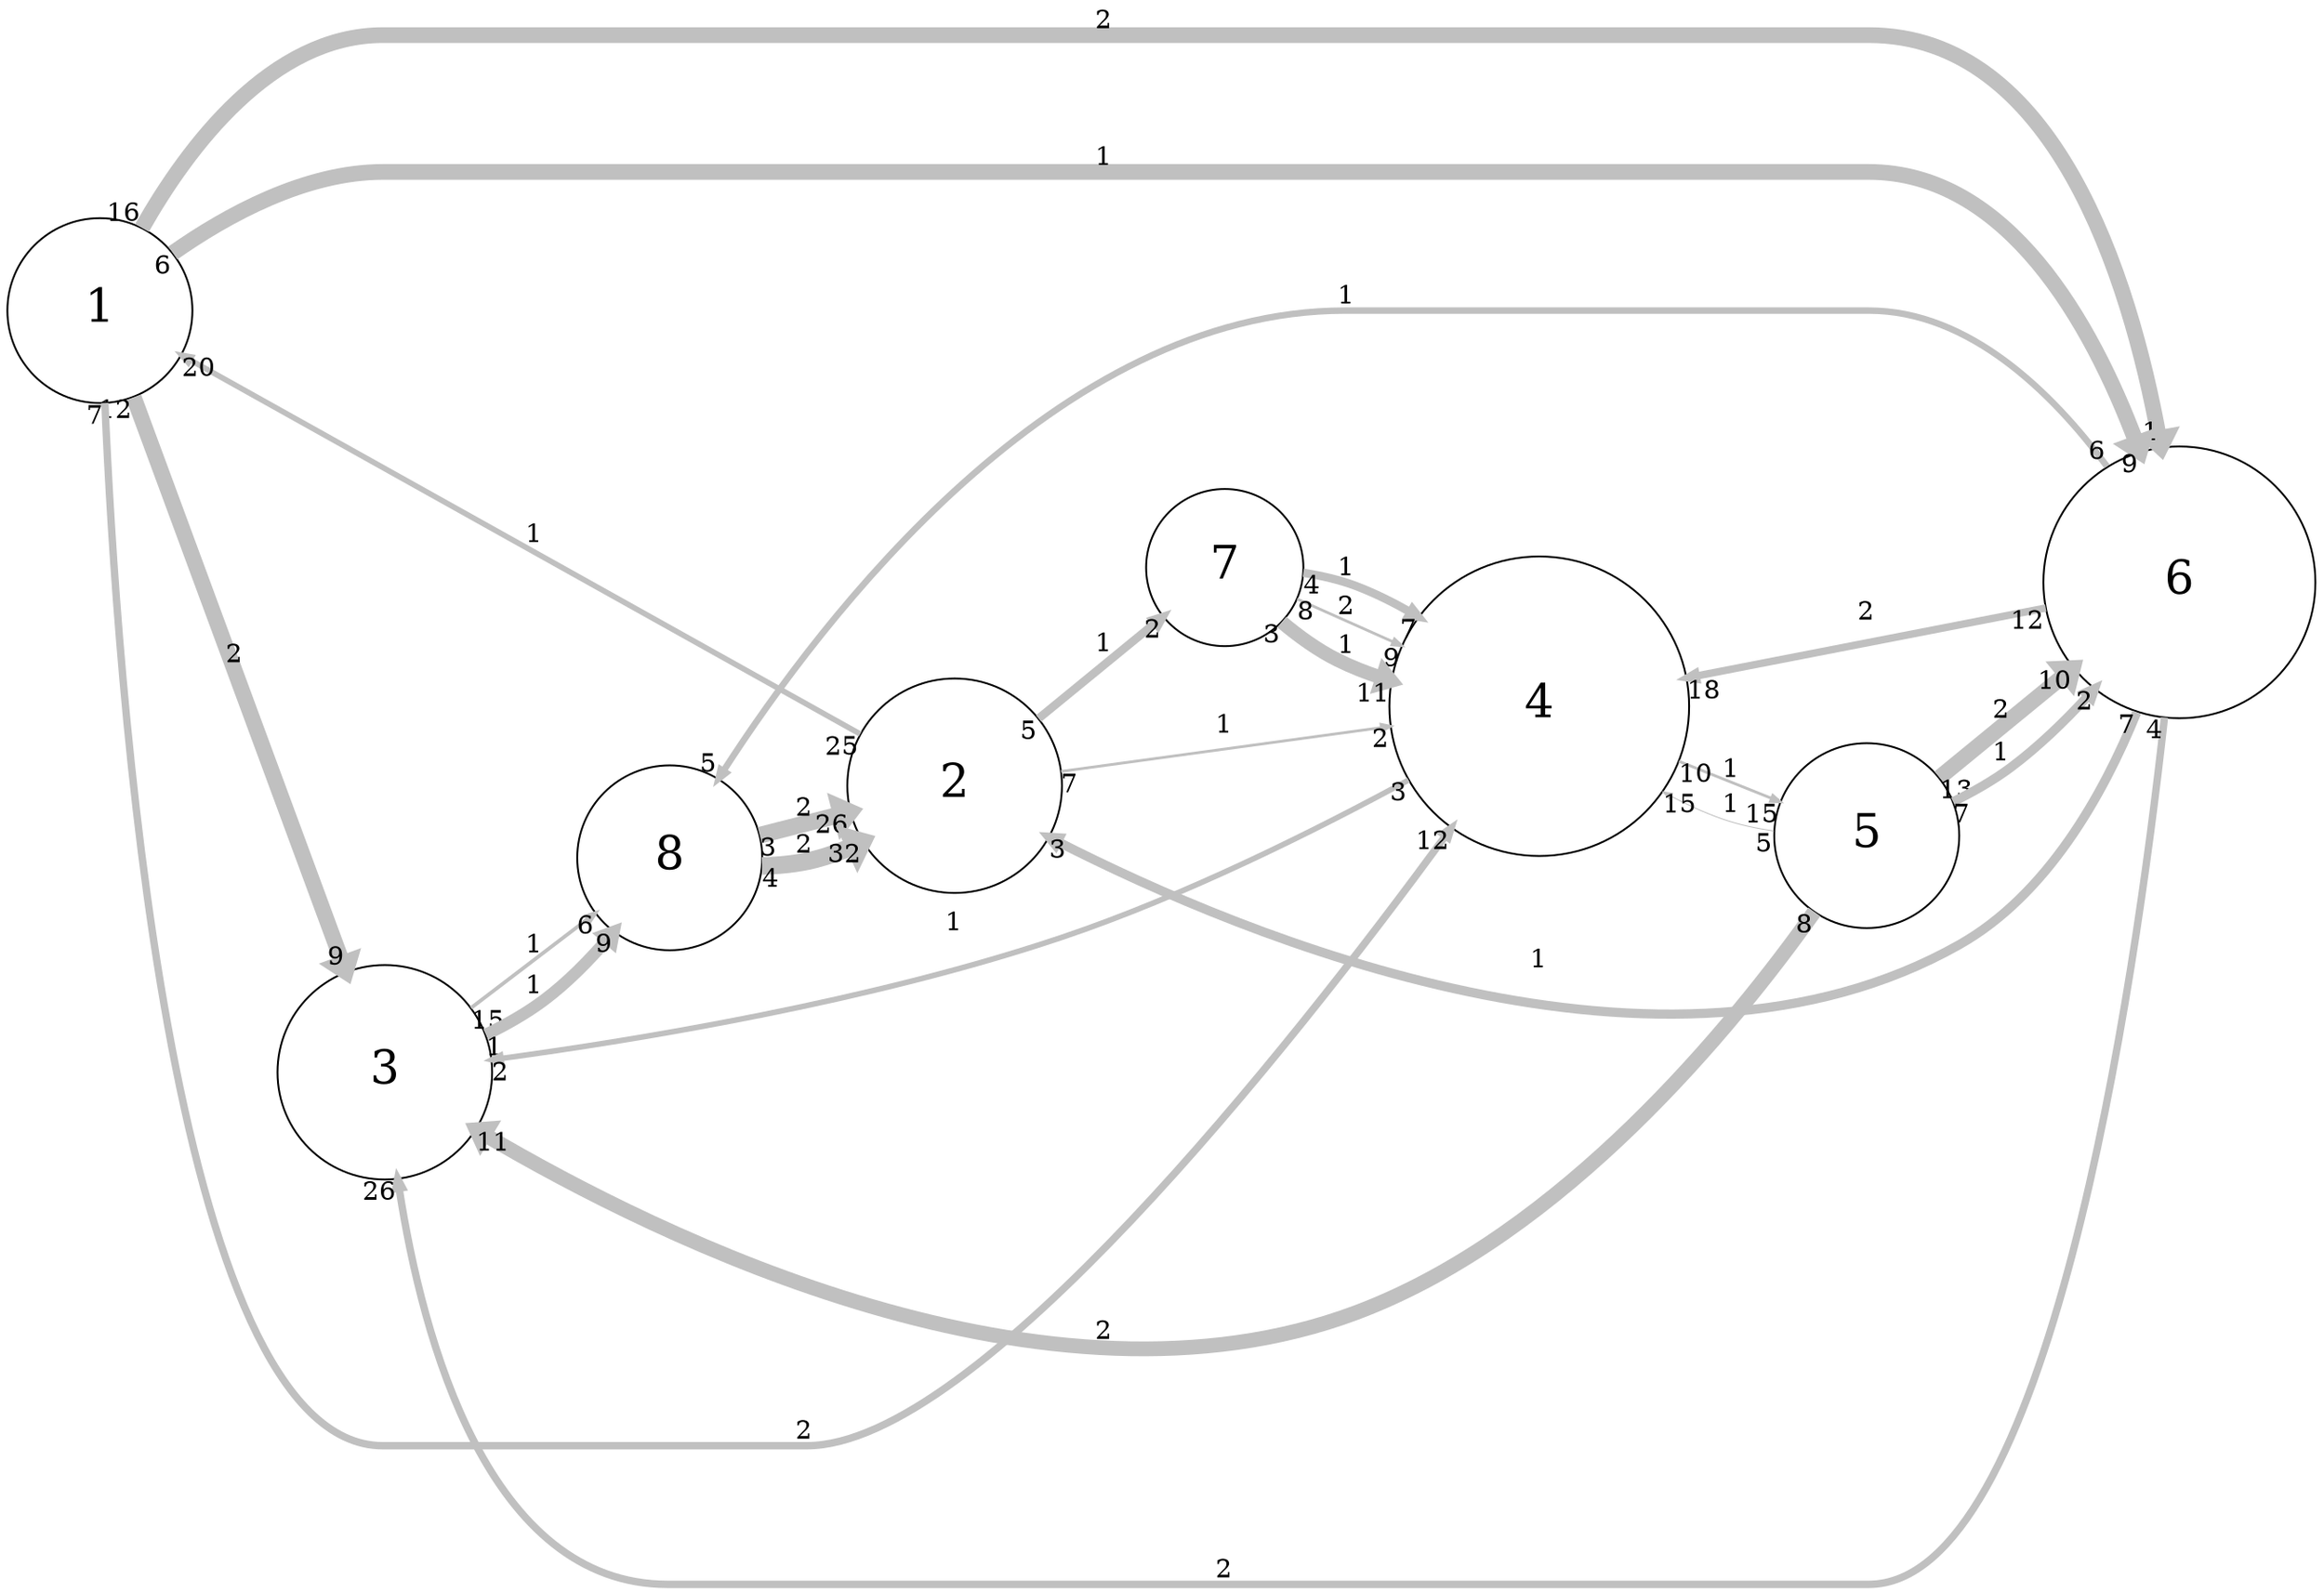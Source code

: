 digraph "" {
	graph [bb="0,0,1225,834.5",
		overlap=false,
		rankdir=LR,
		ratio=0.5,
		scale=1,
		splines=spline
	];
	node [fontsize=25,
		label="\N",
		shape=circle
	];
	edge [arrowsize=0.5,
		splines=true
	];
	0	[height=1.3929,
		label=1,
		pos="49.964,672",
		width=1.3929];
	2	[height=1.6071,
		label=3,
		pos="200.96,263",
		width=1.6071];
	0 -> 2	[key=0,
		capacity=2,
		color=grey,
		from_pd=11,
		head_lp="183.5,325.71",
		headlabel=9,
		label=2,
		lp="121.96,487.25",
		penwidth=8.5,
		pos="e,180.12,317.46 68.056,625.08 94.594,552.24 145.79,411.7 176,328.77",
		pt=4,
		tail_lp="74.806,616.83",
		taillabel=12,
		to_pd=8];
	3	[height=2.25,
		label=4,
		pos="811.96,467",
		width=2.25];
	0 -> 3	[key=0,
		capacity=2,
		color=grey,
		from_pd=6,
		head_lp="757.88,392.47",
		headlabel=12,
		label=2,
		lp="422.96,79.25",
		penwidth=4.0,
		pos="e,764.63,400.72 52.701,621.54 59.037,476.87 86.889,71 199.96,71 199.96,71 199.96,71 423.96,71 512.73,71 674.84,277.11 758.27,391.94",
		pt=13,
		tail_lp="49.326,613.29",
		taillabel=7,
		to_pd=11];
	5	[height=2.0357,
		label=6,
		pos="1152,526",
		width=2.0357];
	0 -> 5	[key=0,
		capacity=2,
		color=grey,
		from_pd=15,
		head_lp="1148.8,607.18",
		headlabel=11,
		label=2,
		lp="581.96,826.25",
		penwidth=8.5,
		pos="e,1142,598.93 72.975,717 97.483,759.89 141.47,818 199.96,818 199.96,818 199.96,818 986.96,818 1082.8,818 1123.2,697.06 1139.8,610.85",
		pt=4,
		tail_lp="79.725,725.25",
		taillabel=16,
		to_pd=10];
	0 -> 5	[key=1,
		capacity=1,
		color=grey,
		from_pd=5,
		head_lp="1126.9,604.7",
		headlabel=9,
		label=1,
		lp="581.96,751.25",
		penwidth=8.5,
		pos="e,1130.3,596.45 90.308,702.52 119.05,721.77 159.85,743 199.96,743 199.96,743 199.96,743 986.96,743 1057.6,743 1101.6,668.97 1126.1,\
607.39",
		pt=4,
		tail_lp="86.933,694.27",
		taillabel=6,
		to_pd=8];
	7	[height=1.3929,
		label=8,
		pos="351.96,375",
		width=1.3929];
	2 -> 7	[key=0,
		capacity=1,
		color=grey,
		from_pd=14,
		head_lp="308.11,353.57",
		headlabel=6,
		label=1,
		lp="279.96,330.25",
		penwidth=2.0,
		pos="e,311.48,345.32 247.88,297.52 266.17,311.26 287.16,327.04 305.41,340.76",
		pt=17,
		tail_lp="254.63,289.27",
		taillabel=15,
		to_pd=5];
	2 -> 7	[key=1,
		capacity=1,
		color=grey,
		from_pd=0,
		head_lp="323.48,327.69",
		headlabel=9,
		label=1,
		lp="279.96,310.25",
		penwidth=6.5,
		pos="e,320.11,335.94 254.89,284.38 264.74,289.36 274.65,295.11 283.34,301.5 293.6,309.05 303.54,318.32 312.5,327.71",
		pt=8,
		tail_lp="258.26,280.26",
		taillabel=1,
		to_pd=8];
	3 -> 2	[key=0,
		capacity=1,
		color=grey,
		from_pd=2,
		head_lp="262.22,260.22",
		headlabel=2,
		label=1,
		lp="501.96,339.25",
		penwidth=3.0,
		pos="e,258.85,268.47 743.51,423.24 694.4,393.24 625.28,354.8 559.82,331.5 461.38,296.46 340.98,278.12 267.95,269.52",
		pt=15,
		tail_lp="740.14,431.49",
		taillabel=3,
		to_pd=1];
	4	[height=1.3929,
		label=5,
		pos="985.96,396",
		width=1.3929];
	3 -> 4	[key=0,
		capacity=1,
		color=grey,
		from_pd=9,
		head_lp="932.44,406.64",
		headlabel=15,
		label=1,
		lp="913.96,433.25",
		penwidth=1.5,
		pos="e,939.19,414.89 887.41,436.27 902.68,429.97 918.45,423.46 932.74,417.56",
		pt=18,
		tail_lp="894.16,444.52",
		taillabel=10,
		to_pd=14];
	5 -> 2	[key=0,
		capacity=2,
		color=grey,
		from_pd=3,
		head_lp="202.16,197.03",
		headlabel=26,
		label=2,
		lp="644.96,8.25",
		penwidth=4.0,
		pos="e,208.91,205.28 1143.6,452.86 1127,308.33 1080.7,0 986.96,0 350.96,0 350.96,0 350.96,0 261.5,0 225.11,116.64 210.79,194.56",
		pt=13,
		tail_lp="1140.2,444.61",
		taillabel=4,
		to_pd=25];
	5 -> 3	[key=0,
		capacity=2,
		color=grey,
		from_pd=11,
		head_lp="898.96,472.58",
		headlabel=18,
		label=2,
		lp="985.96,513.25",
		penwidth=4.0,
		pos="e,892.21,480.83 1079.4,513.51 1028,504.53 958.27,492.36 903.05,482.73",
		pt=13,
		tail_lp="1072.7,505.26",
		taillabel=12,
		to_pd=17];
	1	[height=1.6071,
		label=2,
		pos="501.96,415",
		width=1.6071];
	5 -> 1	[key=0,
		capacity=1,
		color=grey,
		from_pd=6,
		head_lp="556.79,396.28",
		headlabel=3,
		label=1,
		lp="811.96,328.25",
		penwidth=5.0,
		pos="e,553.41,388.03 1128.5,456.28 1110.8,413.58 1081.3,362.41 1036.1,337 882.83,250.79 667.17,333.26 563.4,383.16",
		pt=11,
		tail_lp="1125.1,448.03",
		taillabel=7,
		to_pd=2];
	5 -> 7	[key=0,
		capacity=1,
		color=grey,
		from_pd=5,
		head_lp="378.99,423.53",
		headlabel=5,
		label=1,
		lp="708.96,606.25",
		penwidth=3.5,
		pos="e,382.36,415.28 1082,548.86 976.56,580.23 770.03,627.62 602.54,580 522.9,557.36 506.92,535.94 444.11,482 423.93,464.67 404.42,442.71 \
388.66,423.19",
		pt=14,
		tail_lp="1078.6,540.61",
		taillabel=6,
		to_pd=4];
	1 -> 0	[key=0,
		capacity=1,
		color=grey,
		from_pd=24,
		head_lp="100.86,655.61",
		headlabel=20,
		label=1,
		lp="279.96,548.25",
		penwidth=3.0,
		pos="e,94.112,647.36 451.15,443.45 365.07,492.61 189.36,592.96 102.26,642.71",
		pt=15,
		tail_lp="444.4,451.7",
		taillabel=25,
		to_pd=19];
	1 -> 3	[key=0,
		capacity=1,
		color=grey,
		from_pd=6,
		head_lp="728.26,445.36",
		headlabel=2,
		label=1,
		lp="644.96,453.25",
		penwidth=1.5,
		pos="e,731.63,453.61 559.46,424.54 605.66,432.34 671.76,443.5 724.6,452.42",
		pt=18,
		tail_lp="562.83,416.29",
		taillabel=7,
		to_pd=1];
	6	[height=1.1786,
		label=7,
		pos="644.96,529",
		width=1.1786];
	1 -> 6	[key=0,
		capacity=1,
		color=grey,
		from_pd=4,
		head_lp="607.89,494.31",
		headlabel=2,
		label=1,
		lp="581.96,486.25",
		penwidth=4.5,
		pos="e,611.26,502.56 547.58,451.07 565.33,465.42 585.62,481.83 602.99,495.87",
		pt=12,
		tail_lp="544.2,459.32",
		taillabel=5,
		to_pd=1];
	6 -> 3	[key=0,
		capacity=2,
		color=grey,
		from_pd=7,
		head_lp="732.18,503.58",
		headlabel=9,
		label=2,
		lp="708.96,513.25",
		penwidth=1.5,
		pos="e,735.56,495.33 685.07,514.31 698.33,509.32 713.67,503.56 729,497.8",
		pt=18,
		tail_lp="688.44,522.56",
		taillabel=8,
		to_pd=8];
	6 -> 3	[key=1,
		capacity=1,
		color=grey,
		from_pd=2,
		head_lp="724.5,484.29",
		headlabel=11,
		label=1,
		lp="708.96,492.25",
		penwidth=7.5,
		pos="e,731.25,476.04 677.34,501.26 685.99,494.86 695.73,488.7 705.59,484.5 710.27,482.5 715.17,480.73 720.17,479.17",
		pt=6,
		tail_lp="673.96,493.01",
		taillabel=3,
		to_pd=10];
	6 -> 3	[key=2,
		capacity=1,
		color=grey,
		from_pd=3,
		head_lp="741.2,504.34",
		headlabel=7,
		label=1,
		lp="708.96,535.25",
		penwidth=4.5,
		pos="e,744.57,512.59 687.57,530.26 695.9,529.64 704.5,528.36 712.34,526 719.83,523.75 727.33,520.8 734.68,517.43",
		pt=12,
		tail_lp="690.94,538.51",
		taillabel=4,
		to_pd=6];
	7 -> 1	[key=0,
		capacity=2,
		color=grey,
		from_pd=2,
		head_lp="438.93,408.31",
		headlabel=26,
		label=2,
		lp="422.96,401.25",
		penwidth=9.0,
		pos="e,445.68,400.06 400.61,387.88 411.27,390.76 422.77,393.87 434.05,396.92",
		pt=3,
		tail_lp="403.98,379.63",
		taillabel=3,
		to_pd=25];
	7 -> 1	[key=1,
		capacity=2,
		color=grey,
		from_pd=3,
		head_lp="446.41,391.3",
		headlabel=32,
		label=2,
		lp="422.96,380.25",
		penwidth=9.5,
		pos="e,453.16,383.05 401.96,369.37 410.19,369.55 418.58,370.44 426.34,372.5 431.59,373.89 436.85,375.74 442.03,377.9",
		pt=2,
		tail_lp="405.33,361.12",
		taillabel=4,
		to_pd=31];
	4 -> 2	[key=0,
		capacity=2,
		color=grey,
		from_pd=7,
		head_lp="257.34,224.72",
		headlabel=11,
		label=2,
		lp="581.96,132.25",
		penwidth=8.0,
		pos="e,250.59,232.97 957.31,354.55 913.75,293.61 822.66,182.65 712.34,142 554,83.663 357.48,173.18 261.01,227.07",
		pt=5,
		tail_lp="953.93,346.3",
		taillabel=8,
		to_pd=10];
	4 -> 3	[key=0,
		capacity=1,
		color=grey,
		from_pd=4,
		head_lp="884.84,411.44",
		headlabel=15,
		label=1,
		lp="913.96,412.25",
		penwidth=0.5,
		pos="e,878.09,419.69 935.44,398.47 926.99,399.79 918.43,401.71 910.59,404.5 901.31,407.8 892.01,412.12 883.04,416.95",
		pt=20,
		tail_lp="932.06,390.22",
		taillabel=5,
		to_pd=14];
	4 -> 5	[key=0,
		capacity=2,
		color=grey,
		from_pd=12,
		head_lp="1100.8,472.64",
		headlabel=10,
		label=2,
		lp="1057,461.25",
		penwidth=8.5,
		pos="e,1094.1,480.89 1025.8,426.81 1043.4,440.74 1064.7,457.61 1084.7,473.45",
		pt=4,
		tail_lp="1032.6,418.56",
		taillabel=13,
		to_pd=9];
	4 -> 5	[key=1,
		capacity=1,
		color=grey,
		from_pd=6,
		head_lp="1101.9,460.88",
		headlabel=2,
		label=1,
		lp="1057,436.25",
		penwidth=5.0,
		pos="e,1105.3,469.13 1033.5,413.21 1042.8,417.56 1052.2,422.68 1060.3,428.5 1073.5,437.91 1086.3,449.48 1097.9,461.33",
		pt=11,
		tail_lp="1036.9,409.08",
		taillabel=7,
		to_pd=1];
}
